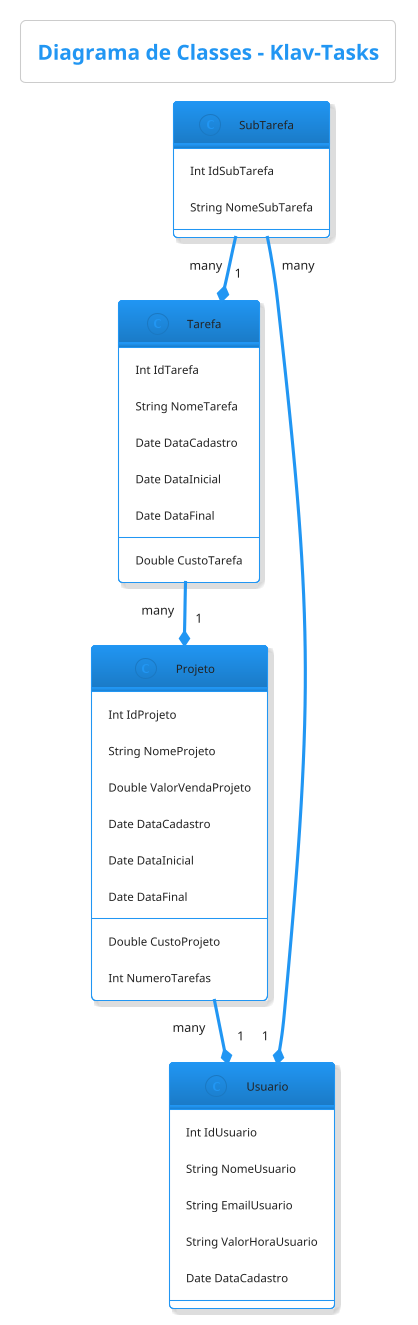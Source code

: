 @startuml klav-tasks
!theme materia-outline

title Diagrama de Classes - Klav-Tasks

class Usuario {
  {field} Int IdUsuario
  {field} String NomeUsuario
  {field} String EmailUsuario
  {field} String ValorHoraUsuario
  {field} Date DataCadastro
}

class Projeto {
  {field} Int IdProjeto
  {field} String NomeProjeto
  {field} Double ValorVendaProjeto
  {field} Date DataCadastro
  {field} Date DataInicial
  {field} Date DataFinal
  {method} Double CustoProjeto
  {method} Int NumeroTarefas
}

class Tarefa {
  {field} Int IdTarefa
  {field} String NomeTarefa
  {field} Date DataCadastro
  {field} Date DataInicial
  {field} Date DataFinal
  {method} Double CustoTarefa
}

class SubTarefa {
  {field} Int IdSubTarefa
  {field} String NomeSubTarefa
}

Usuario "1" *-up- "many" Projeto
Projeto "1" *-up- "many" Tarefa
Tarefa "1" *-up- "many" SubTarefa
Usuario "1" *-up- "many" SubTarefa
@enduml


<!--
skin rose




class Dwelling {
  +Int Windows
  +void LockTheDoor()
}

class Apartment
class House
class Commune
class Window
class Door

Dwelling <|-down- Apartment: Inheritance
Dwelling <|-down- Commune: Inheritance
Dwelling <|-down- House: Inheritance
Dwelling "1" *-up- "many" Window: Composition
Dwelling "1" *-up- "many" Door: Composition
